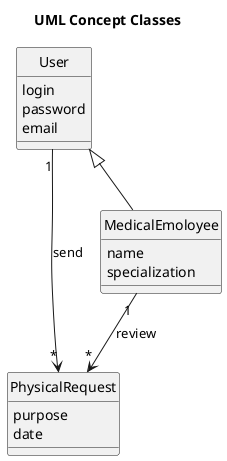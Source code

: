 @startuml

hide circle
title UML Concept Classes 

Class User {
    login
    password
    email
}

Class PhysicalRequest {
    purpose
    date
}

Class MedicalEmoloyee {
    name
    specialization
}

User"1" --> "*"PhysicalRequest : send

User <|-- MedicalEmoloyee

MedicalEmoloyee"1" --> "*"PhysicalRequest : review

@enduml

